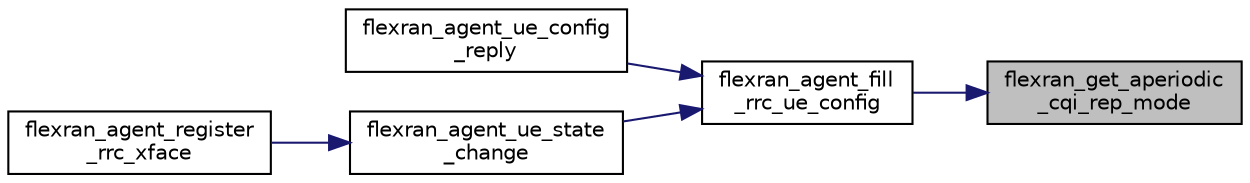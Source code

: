 digraph "flexran_get_aperiodic_cqi_rep_mode"
{
 // LATEX_PDF_SIZE
  edge [fontname="Helvetica",fontsize="10",labelfontname="Helvetica",labelfontsize="10"];
  node [fontname="Helvetica",fontsize="10",shape=record];
  rankdir="RL";
  Node1 [label="flexran_get_aperiodic\l_cqi_rep_mode",height=0.2,width=0.4,color="black", fillcolor="grey75", style="filled", fontcolor="black",tooltip=" "];
  Node1 -> Node2 [dir="back",color="midnightblue",fontsize="10",style="solid",fontname="Helvetica"];
  Node2 [label="flexran_agent_fill\l_rrc_ue_config",height=0.2,width=0.4,color="black", fillcolor="white", style="filled",URL="$flexran__agent__rrc_8h.html#a43d668317d7d66fd9604332381810d9b",tooltip=" "];
  Node2 -> Node3 [dir="back",color="midnightblue",fontsize="10",style="solid",fontname="Helvetica"];
  Node3 [label="flexran_agent_ue_config\l_reply",height=0.2,width=0.4,color="black", fillcolor="white", style="filled",URL="$flexran__agent__common_8h.html#a69f9808c39942a8eb1079fc899f0b521",tooltip=" "];
  Node2 -> Node4 [dir="back",color="midnightblue",fontsize="10",style="solid",fontname="Helvetica"];
  Node4 [label="flexran_agent_ue_state\l_change",height=0.2,width=0.4,color="black", fillcolor="white", style="filled",URL="$flexran__agent__rrc_8h.html#a4176bab9df06f691228bf07b6dcd0ed2",tooltip=" "];
  Node4 -> Node5 [dir="back",color="midnightblue",fontsize="10",style="solid",fontname="Helvetica"];
  Node5 [label="flexran_agent_register\l_rrc_xface",height=0.2,width=0.4,color="black", fillcolor="white", style="filled",URL="$flexran__agent__rrc_8h.html#a75065df02aad7f3a1ad6d91b80b855f4",tooltip=" "];
}
